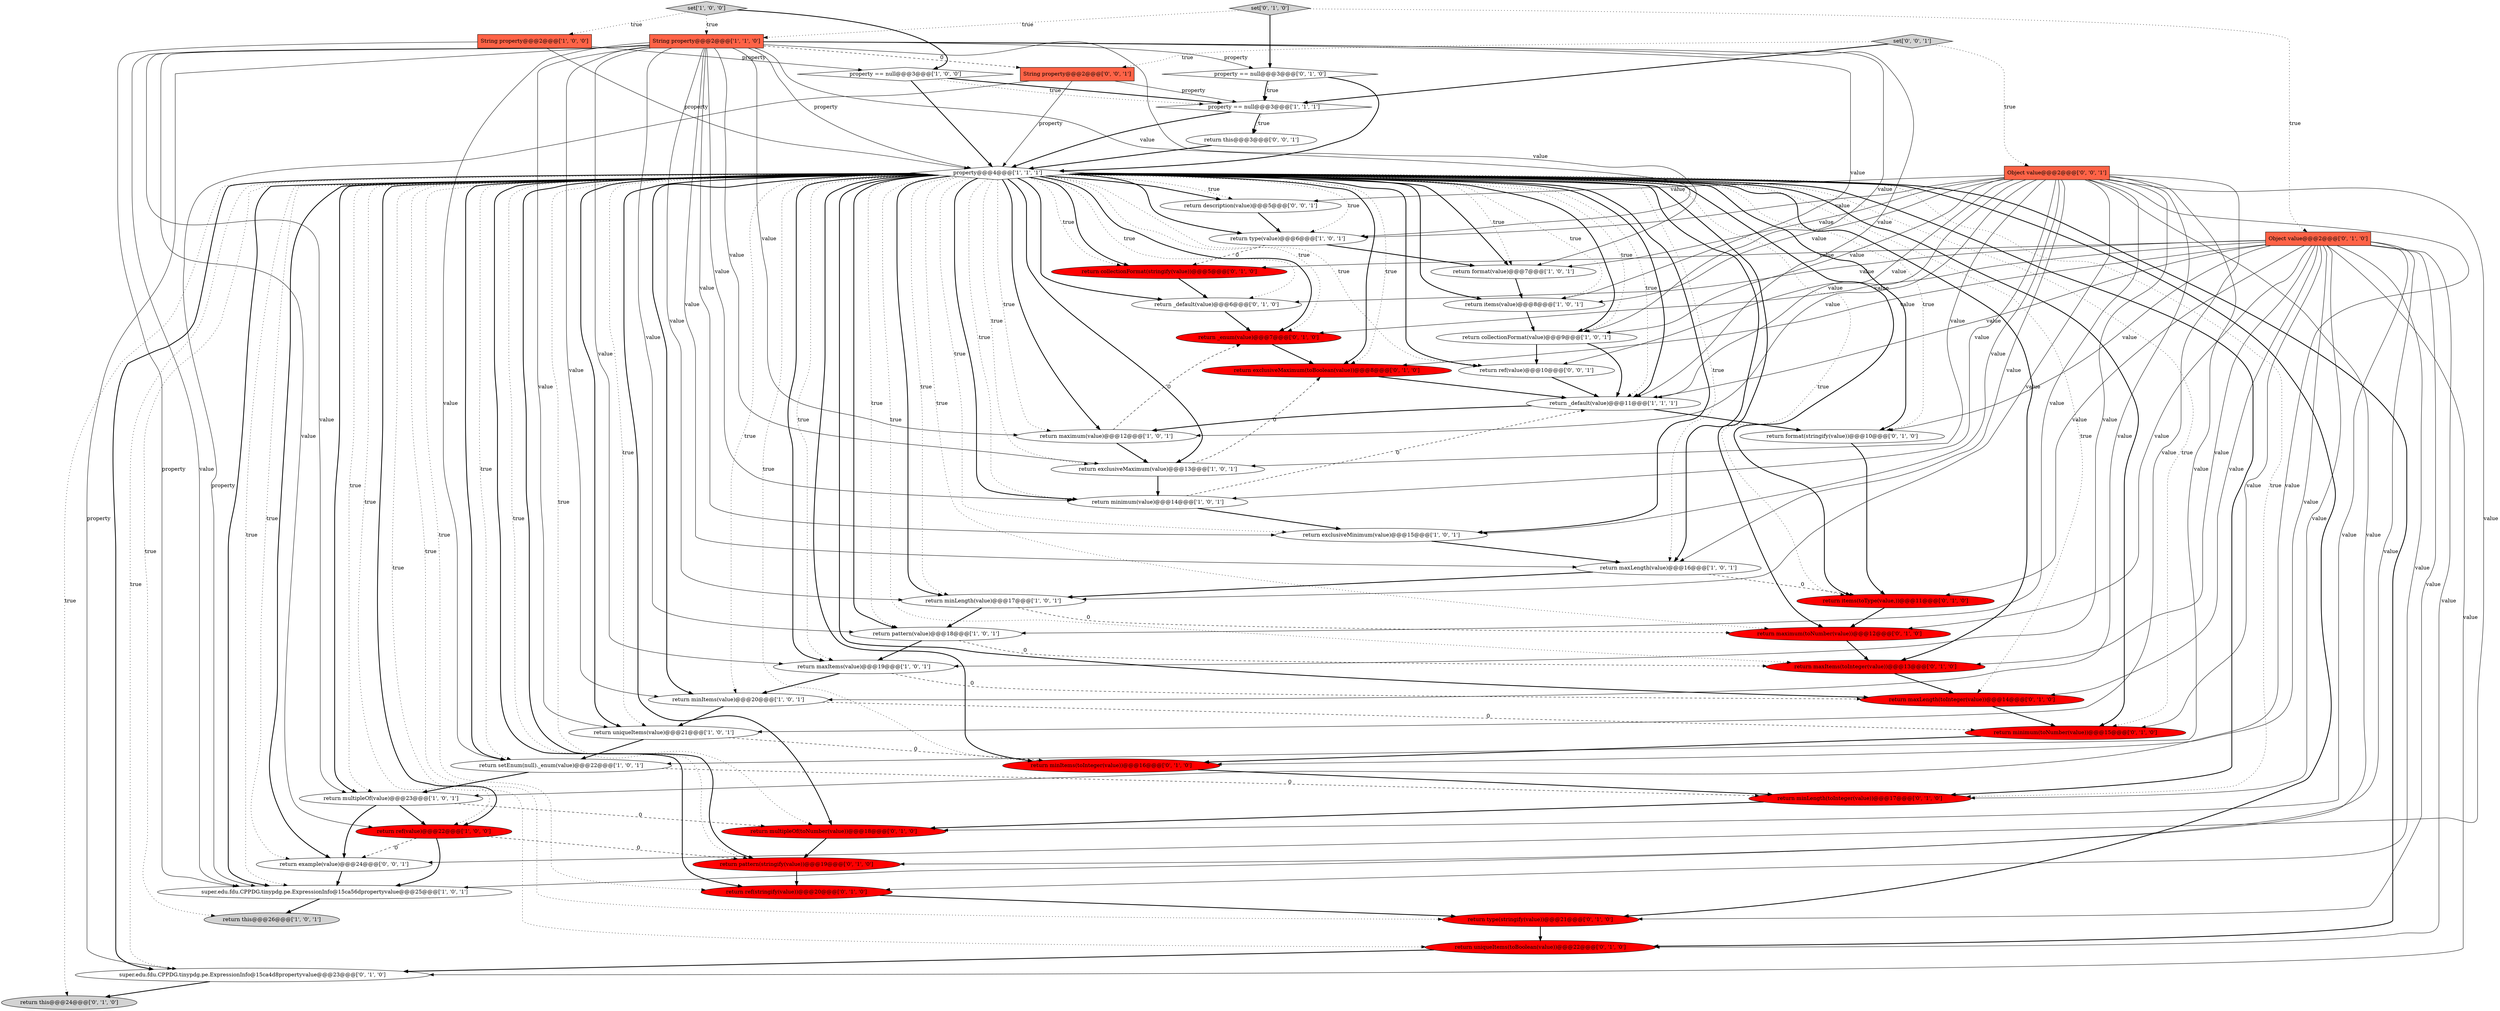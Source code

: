 digraph {
42 [style = filled, label = "return pattern(stringify(value))@@@19@@@['0', '1', '0']", fillcolor = red, shape = ellipse image = "AAA1AAABBB2BBB"];
6 [style = filled, label = "return pattern(value)@@@18@@@['1', '0', '1']", fillcolor = white, shape = ellipse image = "AAA0AAABBB1BBB"];
45 [style = filled, label = "return ref(stringify(value))@@@20@@@['0', '1', '0']", fillcolor = red, shape = ellipse image = "AAA1AAABBB2BBB"];
8 [style = filled, label = "set['1', '0', '0']", fillcolor = lightgray, shape = diamond image = "AAA0AAABBB1BBB"];
3 [style = filled, label = "return minItems(value)@@@20@@@['1', '0', '1']", fillcolor = white, shape = ellipse image = "AAA0AAABBB1BBB"];
26 [style = filled, label = "super.edu.fdu.CPPDG.tinypdg.pe.ExpressionInfo@15ca4d8propertyvalue@@@23@@@['0', '1', '0']", fillcolor = white, shape = ellipse image = "AAA0AAABBB2BBB"];
25 [style = filled, label = "super.edu.fdu.CPPDG.tinypdg.pe.ExpressionInfo@15ca56dpropertyvalue@@@25@@@['1', '0', '1']", fillcolor = white, shape = ellipse image = "AAA0AAABBB1BBB"];
0 [style = filled, label = "return maxLength(value)@@@16@@@['1', '0', '1']", fillcolor = white, shape = ellipse image = "AAA0AAABBB1BBB"];
10 [style = filled, label = "return maxItems(value)@@@19@@@['1', '0', '1']", fillcolor = white, shape = ellipse image = "AAA0AAABBB1BBB"];
29 [style = filled, label = "Object value@@@2@@@['0', '1', '0']", fillcolor = tomato, shape = box image = "AAA0AAABBB2BBB"];
53 [style = filled, label = "return this@@@3@@@['0', '0', '1']", fillcolor = white, shape = ellipse image = "AAA0AAABBB3BBB"];
22 [style = filled, label = "return type(value)@@@6@@@['1', '0', '1']", fillcolor = white, shape = ellipse image = "AAA0AAABBB1BBB"];
2 [style = filled, label = "return minimum(value)@@@14@@@['1', '0', '1']", fillcolor = white, shape = ellipse image = "AAA0AAABBB1BBB"];
16 [style = filled, label = "return setEnum(null)._enum(value)@@@22@@@['1', '0', '1']", fillcolor = white, shape = ellipse image = "AAA0AAABBB1BBB"];
18 [style = filled, label = "return _default(value)@@@11@@@['1', '1', '1']", fillcolor = white, shape = ellipse image = "AAA0AAABBB1BBB"];
30 [style = filled, label = "return maxItems(toInteger(value))@@@13@@@['0', '1', '0']", fillcolor = red, shape = ellipse image = "AAA1AAABBB2BBB"];
19 [style = filled, label = "return uniqueItems(value)@@@21@@@['1', '0', '1']", fillcolor = white, shape = ellipse image = "AAA0AAABBB1BBB"];
33 [style = filled, label = "return format(stringify(value))@@@10@@@['0', '1', '0']", fillcolor = white, shape = ellipse image = "AAA0AAABBB2BBB"];
9 [style = filled, label = "return minLength(value)@@@17@@@['1', '0', '1']", fillcolor = white, shape = ellipse image = "AAA0AAABBB1BBB"];
24 [style = filled, label = "String property@@@2@@@['1', '1', '0']", fillcolor = tomato, shape = box image = "AAA0AAABBB1BBB"];
28 [style = filled, label = "return minimum(toNumber(value))@@@15@@@['0', '1', '0']", fillcolor = red, shape = ellipse image = "AAA1AAABBB2BBB"];
13 [style = filled, label = "property == null@@@3@@@['1', '0', '0']", fillcolor = white, shape = diamond image = "AAA0AAABBB1BBB"];
51 [style = filled, label = "set['0', '0', '1']", fillcolor = lightgray, shape = diamond image = "AAA0AAABBB3BBB"];
50 [style = filled, label = "String property@@@2@@@['0', '0', '1']", fillcolor = tomato, shape = box image = "AAA0AAABBB3BBB"];
23 [style = filled, label = "return exclusiveMinimum(value)@@@15@@@['1', '0', '1']", fillcolor = white, shape = ellipse image = "AAA0AAABBB1BBB"];
35 [style = filled, label = "return exclusiveMaximum(toBoolean(value))@@@8@@@['0', '1', '0']", fillcolor = red, shape = ellipse image = "AAA1AAABBB2BBB"];
36 [style = filled, label = "return _default(value)@@@6@@@['0', '1', '0']", fillcolor = white, shape = ellipse image = "AAA0AAABBB2BBB"];
1 [style = filled, label = "return collectionFormat(value)@@@9@@@['1', '0', '1']", fillcolor = white, shape = ellipse image = "AAA0AAABBB1BBB"];
48 [style = filled, label = "Object value@@@2@@@['0', '0', '1']", fillcolor = tomato, shape = box image = "AAA0AAABBB3BBB"];
34 [style = filled, label = "return _enum(value)@@@7@@@['0', '1', '0']", fillcolor = red, shape = ellipse image = "AAA1AAABBB2BBB"];
12 [style = filled, label = "return ref(value)@@@22@@@['1', '0', '0']", fillcolor = red, shape = ellipse image = "AAA1AAABBB1BBB"];
14 [style = filled, label = "property == null@@@3@@@['1', '1', '1']", fillcolor = white, shape = diamond image = "AAA0AAABBB1BBB"];
39 [style = filled, label = "return this@@@24@@@['0', '1', '0']", fillcolor = lightgray, shape = ellipse image = "AAA0AAABBB2BBB"];
47 [style = filled, label = "set['0', '1', '0']", fillcolor = lightgray, shape = diamond image = "AAA0AAABBB2BBB"];
44 [style = filled, label = "return collectionFormat(stringify(value))@@@5@@@['0', '1', '0']", fillcolor = red, shape = ellipse image = "AAA1AAABBB2BBB"];
32 [style = filled, label = "return minLength(toInteger(value))@@@17@@@['0', '1', '0']", fillcolor = red, shape = ellipse image = "AAA1AAABBB2BBB"];
20 [style = filled, label = "return this@@@26@@@['1', '0', '1']", fillcolor = lightgray, shape = ellipse image = "AAA0AAABBB1BBB"];
43 [style = filled, label = "property == null@@@3@@@['0', '1', '0']", fillcolor = white, shape = diamond image = "AAA0AAABBB2BBB"];
17 [style = filled, label = "return format(value)@@@7@@@['1', '0', '1']", fillcolor = white, shape = ellipse image = "AAA0AAABBB1BBB"];
40 [style = filled, label = "return items(toType(value,))@@@11@@@['0', '1', '0']", fillcolor = red, shape = ellipse image = "AAA1AAABBB2BBB"];
4 [style = filled, label = "return multipleOf(value)@@@23@@@['1', '0', '1']", fillcolor = white, shape = ellipse image = "AAA0AAABBB1BBB"];
5 [style = filled, label = "return exclusiveMaximum(value)@@@13@@@['1', '0', '1']", fillcolor = white, shape = ellipse image = "AAA0AAABBB1BBB"];
11 [style = filled, label = "String property@@@2@@@['1', '0', '0']", fillcolor = tomato, shape = box image = "AAA0AAABBB1BBB"];
27 [style = filled, label = "return maximum(toNumber(value))@@@12@@@['0', '1', '0']", fillcolor = red, shape = ellipse image = "AAA1AAABBB2BBB"];
21 [style = filled, label = "property@@@4@@@['1', '1', '1']", fillcolor = white, shape = diamond image = "AAA0AAABBB1BBB"];
49 [style = filled, label = "return description(value)@@@5@@@['0', '0', '1']", fillcolor = white, shape = ellipse image = "AAA0AAABBB3BBB"];
52 [style = filled, label = "return example(value)@@@24@@@['0', '0', '1']", fillcolor = white, shape = ellipse image = "AAA0AAABBB3BBB"];
7 [style = filled, label = "return items(value)@@@8@@@['1', '0', '1']", fillcolor = white, shape = ellipse image = "AAA0AAABBB1BBB"];
38 [style = filled, label = "return multipleOf(toNumber(value))@@@18@@@['0', '1', '0']", fillcolor = red, shape = ellipse image = "AAA1AAABBB2BBB"];
46 [style = filled, label = "return type(stringify(value))@@@21@@@['0', '1', '0']", fillcolor = red, shape = ellipse image = "AAA1AAABBB2BBB"];
37 [style = filled, label = "return minItems(toInteger(value))@@@16@@@['0', '1', '0']", fillcolor = red, shape = ellipse image = "AAA1AAABBB2BBB"];
54 [style = filled, label = "return ref(value)@@@10@@@['0', '0', '1']", fillcolor = white, shape = ellipse image = "AAA0AAABBB3BBB"];
41 [style = filled, label = "return maxLength(toInteger(value))@@@14@@@['0', '1', '0']", fillcolor = red, shape = ellipse image = "AAA1AAABBB2BBB"];
31 [style = filled, label = "return uniqueItems(toBoolean(value))@@@22@@@['0', '1', '0']", fillcolor = red, shape = ellipse image = "AAA1AAABBB2BBB"];
15 [style = filled, label = "return maximum(value)@@@12@@@['1', '0', '1']", fillcolor = white, shape = ellipse image = "AAA0AAABBB1BBB"];
22->44 [style = dashed, label="0"];
21->12 [style = dotted, label="true"];
21->10 [style = bold, label=""];
29->40 [style = solid, label="value"];
21->42 [style = bold, label=""];
16->32 [style = dashed, label="0"];
24->12 [style = solid, label="value"];
21->15 [style = dotted, label="true"];
21->18 [style = dotted, label="true"];
42->45 [style = bold, label=""];
53->21 [style = bold, label=""];
21->15 [style = bold, label=""];
21->54 [style = bold, label=""];
21->52 [style = dotted, label="true"];
21->27 [style = dotted, label="true"];
51->48 [style = dotted, label="true"];
46->31 [style = bold, label=""];
9->27 [style = dashed, label="0"];
29->28 [style = solid, label="value"];
24->16 [style = solid, label="value"];
50->14 [style = solid, label="property"];
21->52 [style = bold, label=""];
14->53 [style = dotted, label="true"];
21->30 [style = bold, label=""];
38->42 [style = bold, label=""];
48->25 [style = solid, label="value"];
21->18 [style = bold, label=""];
24->17 [style = solid, label="value"];
21->38 [style = dotted, label="true"];
9->6 [style = bold, label=""];
21->2 [style = bold, label=""];
21->28 [style = bold, label=""];
21->38 [style = bold, label=""];
41->28 [style = bold, label=""];
49->22 [style = bold, label=""];
2->23 [style = bold, label=""];
21->46 [style = bold, label=""];
21->26 [style = bold, label=""];
48->6 [style = solid, label="value"];
10->41 [style = dashed, label="0"];
21->31 [style = bold, label=""];
21->36 [style = bold, label=""];
24->10 [style = solid, label="value"];
21->26 [style = dotted, label="true"];
3->19 [style = bold, label=""];
5->35 [style = dashed, label="0"];
24->26 [style = solid, label="property"];
29->33 [style = solid, label="value"];
21->23 [style = dotted, label="true"];
21->7 [style = dotted, label="true"];
21->1 [style = bold, label=""];
43->14 [style = dotted, label="true"];
21->39 [style = dotted, label="true"];
21->16 [style = bold, label=""];
37->32 [style = bold, label=""];
21->37 [style = dotted, label="true"];
21->35 [style = bold, label=""];
13->14 [style = bold, label=""];
48->7 [style = solid, label="value"];
21->5 [style = dotted, label="true"];
50->21 [style = solid, label="property"];
21->3 [style = bold, label=""];
21->42 [style = dotted, label="true"];
29->26 [style = solid, label="value"];
21->44 [style = bold, label=""];
48->52 [style = solid, label="value"];
30->41 [style = bold, label=""];
7->1 [style = bold, label=""];
21->20 [style = dotted, label="true"];
35->18 [style = bold, label=""];
28->37 [style = bold, label=""];
15->34 [style = dashed, label="0"];
29->46 [style = solid, label="value"];
29->32 [style = solid, label="value"];
21->0 [style = bold, label=""];
48->9 [style = solid, label="value"];
21->19 [style = bold, label=""];
21->0 [style = dotted, label="true"];
27->30 [style = bold, label=""];
11->13 [style = solid, label="property"];
24->18 [style = solid, label="value"];
18->15 [style = bold, label=""];
21->41 [style = bold, label=""];
21->22 [style = dotted, label="true"];
29->18 [style = solid, label="value"];
21->17 [style = dotted, label="true"];
21->32 [style = dotted, label="true"];
47->43 [style = bold, label=""];
21->25 [style = bold, label=""];
50->25 [style = solid, label="property"];
21->28 [style = dotted, label="true"];
24->19 [style = solid, label="value"];
21->33 [style = dotted, label="true"];
47->24 [style = dotted, label="true"];
21->45 [style = bold, label=""];
24->3 [style = solid, label="value"];
21->9 [style = bold, label=""];
21->37 [style = bold, label=""];
51->14 [style = bold, label=""];
21->9 [style = dotted, label="true"];
21->54 [style = dotted, label="true"];
21->31 [style = dotted, label="true"];
21->22 [style = bold, label=""];
21->30 [style = dotted, label="true"];
29->30 [style = solid, label="value"];
48->4 [style = solid, label="value"];
21->40 [style = dotted, label="true"];
24->50 [style = dashed, label="0"];
2->18 [style = dashed, label="0"];
22->17 [style = bold, label=""];
21->7 [style = bold, label=""];
34->35 [style = bold, label=""];
21->16 [style = dotted, label="true"];
45->46 [style = bold, label=""];
29->31 [style = solid, label="value"];
24->21 [style = solid, label="property"];
21->35 [style = dotted, label="true"];
14->21 [style = bold, label=""];
21->6 [style = dotted, label="true"];
21->23 [style = bold, label=""];
21->4 [style = bold, label=""];
29->41 [style = solid, label="value"];
24->25 [style = solid, label="value"];
24->15 [style = solid, label="value"];
3->28 [style = dashed, label="0"];
21->46 [style = dotted, label="true"];
21->27 [style = bold, label=""];
4->38 [style = dashed, label="0"];
21->34 [style = bold, label=""];
18->33 [style = bold, label=""];
29->36 [style = solid, label="value"];
21->2 [style = dotted, label="true"];
24->4 [style = solid, label="value"];
21->10 [style = dotted, label="true"];
21->49 [style = dotted, label="true"];
23->0 [style = bold, label=""];
8->24 [style = dotted, label="true"];
19->16 [style = bold, label=""];
29->27 [style = solid, label="value"];
48->23 [style = solid, label="value"];
21->12 [style = bold, label=""];
21->25 [style = dotted, label="true"];
21->5 [style = bold, label=""];
24->1 [style = solid, label="value"];
25->20 [style = bold, label=""];
21->41 [style = dotted, label="true"];
31->26 [style = bold, label=""];
12->42 [style = dashed, label="0"];
43->14 [style = bold, label=""];
47->29 [style = dotted, label="true"];
40->27 [style = bold, label=""];
6->10 [style = bold, label=""];
1->54 [style = bold, label=""];
24->43 [style = solid, label="property"];
21->3 [style = dotted, label="true"];
48->17 [style = solid, label="value"];
8->11 [style = dotted, label="true"];
4->12 [style = bold, label=""];
24->23 [style = solid, label="value"];
48->49 [style = solid, label="value"];
21->49 [style = bold, label=""];
16->4 [style = bold, label=""];
13->14 [style = dotted, label="true"];
14->53 [style = bold, label=""];
48->54 [style = solid, label="value"];
24->22 [style = solid, label="value"];
21->45 [style = dotted, label="true"];
36->34 [style = bold, label=""];
29->34 [style = solid, label="value"];
29->35 [style = solid, label="value"];
8->13 [style = bold, label=""];
12->52 [style = dashed, label="0"];
48->1 [style = solid, label="value"];
24->5 [style = solid, label="value"];
48->0 [style = solid, label="value"];
11->25 [style = solid, label="property"];
0->9 [style = bold, label=""];
43->21 [style = bold, label=""];
44->36 [style = bold, label=""];
29->45 [style = solid, label="value"];
21->1 [style = dotted, label="true"];
21->6 [style = bold, label=""];
48->5 [style = solid, label="value"];
11->21 [style = solid, label="property"];
21->33 [style = bold, label=""];
48->19 [style = solid, label="value"];
24->7 [style = solid, label="value"];
10->3 [style = bold, label=""];
21->34 [style = dotted, label="true"];
1->18 [style = bold, label=""];
48->18 [style = solid, label="value"];
21->4 [style = dotted, label="true"];
26->39 [style = bold, label=""];
48->2 [style = solid, label="value"];
15->5 [style = bold, label=""];
21->36 [style = dotted, label="true"];
17->7 [style = bold, label=""];
24->6 [style = solid, label="value"];
32->38 [style = bold, label=""];
29->42 [style = solid, label="value"];
5->2 [style = bold, label=""];
54->18 [style = bold, label=""];
33->40 [style = bold, label=""];
4->52 [style = bold, label=""];
52->25 [style = bold, label=""];
48->10 [style = solid, label="value"];
48->3 [style = solid, label="value"];
21->44 [style = dotted, label="true"];
12->25 [style = bold, label=""];
24->2 [style = solid, label="value"];
48->15 [style = solid, label="value"];
48->22 [style = solid, label="value"];
21->19 [style = dotted, label="true"];
21->32 [style = bold, label=""];
29->44 [style = solid, label="value"];
48->16 [style = solid, label="value"];
21->40 [style = bold, label=""];
6->30 [style = dashed, label="0"];
29->37 [style = solid, label="value"];
51->50 [style = dotted, label="true"];
13->21 [style = bold, label=""];
0->40 [style = dashed, label="0"];
29->38 [style = solid, label="value"];
21->17 [style = bold, label=""];
19->37 [style = dashed, label="0"];
24->9 [style = solid, label="value"];
24->0 [style = solid, label="value"];
}
